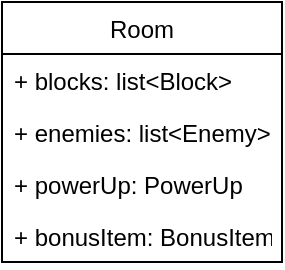 <mxfile version="14.3.0" type="github">
  <diagram id="C5RBs43oDa-KdzZeNtuy" name="Page-1">
    <mxGraphModel dx="1185" dy="854" grid="1" gridSize="10" guides="1" tooltips="1" connect="1" arrows="1" fold="1" page="1" pageScale="1" pageWidth="827" pageHeight="1169" math="0" shadow="0">
      <root>
        <mxCell id="WIyWlLk6GJQsqaUBKTNV-0" />
        <mxCell id="WIyWlLk6GJQsqaUBKTNV-1" parent="WIyWlLk6GJQsqaUBKTNV-0" />
        <mxCell id="eWzHm7iFAB3SjVwe5XOt-0" value="Room" style="swimlane;fontStyle=0;childLayout=stackLayout;horizontal=1;startSize=26;fillColor=none;horizontalStack=0;resizeParent=1;resizeParentMax=0;resizeLast=0;collapsible=1;marginBottom=0;" vertex="1" parent="WIyWlLk6GJQsqaUBKTNV-1">
          <mxGeometry x="150" y="160" width="140" height="130" as="geometry" />
        </mxCell>
        <mxCell id="eWzHm7iFAB3SjVwe5XOt-1" value="+ blocks: list&lt;Block&gt;" style="text;strokeColor=none;fillColor=none;align=left;verticalAlign=top;spacingLeft=4;spacingRight=4;overflow=hidden;rotatable=0;points=[[0,0.5],[1,0.5]];portConstraint=eastwest;" vertex="1" parent="eWzHm7iFAB3SjVwe5XOt-0">
          <mxGeometry y="26" width="140" height="26" as="geometry" />
        </mxCell>
        <mxCell id="eWzHm7iFAB3SjVwe5XOt-2" value="+ enemies: list&lt;Enemy&gt;" style="text;strokeColor=none;fillColor=none;align=left;verticalAlign=top;spacingLeft=4;spacingRight=4;overflow=hidden;rotatable=0;points=[[0,0.5],[1,0.5]];portConstraint=eastwest;" vertex="1" parent="eWzHm7iFAB3SjVwe5XOt-0">
          <mxGeometry y="52" width="140" height="26" as="geometry" />
        </mxCell>
        <mxCell id="eWzHm7iFAB3SjVwe5XOt-3" value="+ powerUp: PowerUp" style="text;strokeColor=none;fillColor=none;align=left;verticalAlign=top;spacingLeft=4;spacingRight=4;overflow=hidden;rotatable=0;points=[[0,0.5],[1,0.5]];portConstraint=eastwest;" vertex="1" parent="eWzHm7iFAB3SjVwe5XOt-0">
          <mxGeometry y="78" width="140" height="26" as="geometry" />
        </mxCell>
        <mxCell id="eWzHm7iFAB3SjVwe5XOt-4" value="+ bonusItem: BonusItem" style="text;strokeColor=none;fillColor=none;align=left;verticalAlign=top;spacingLeft=4;spacingRight=4;overflow=hidden;rotatable=0;points=[[0,0.5],[1,0.5]];portConstraint=eastwest;" vertex="1" parent="eWzHm7iFAB3SjVwe5XOt-0">
          <mxGeometry y="104" width="140" height="26" as="geometry" />
        </mxCell>
      </root>
    </mxGraphModel>
  </diagram>
</mxfile>
